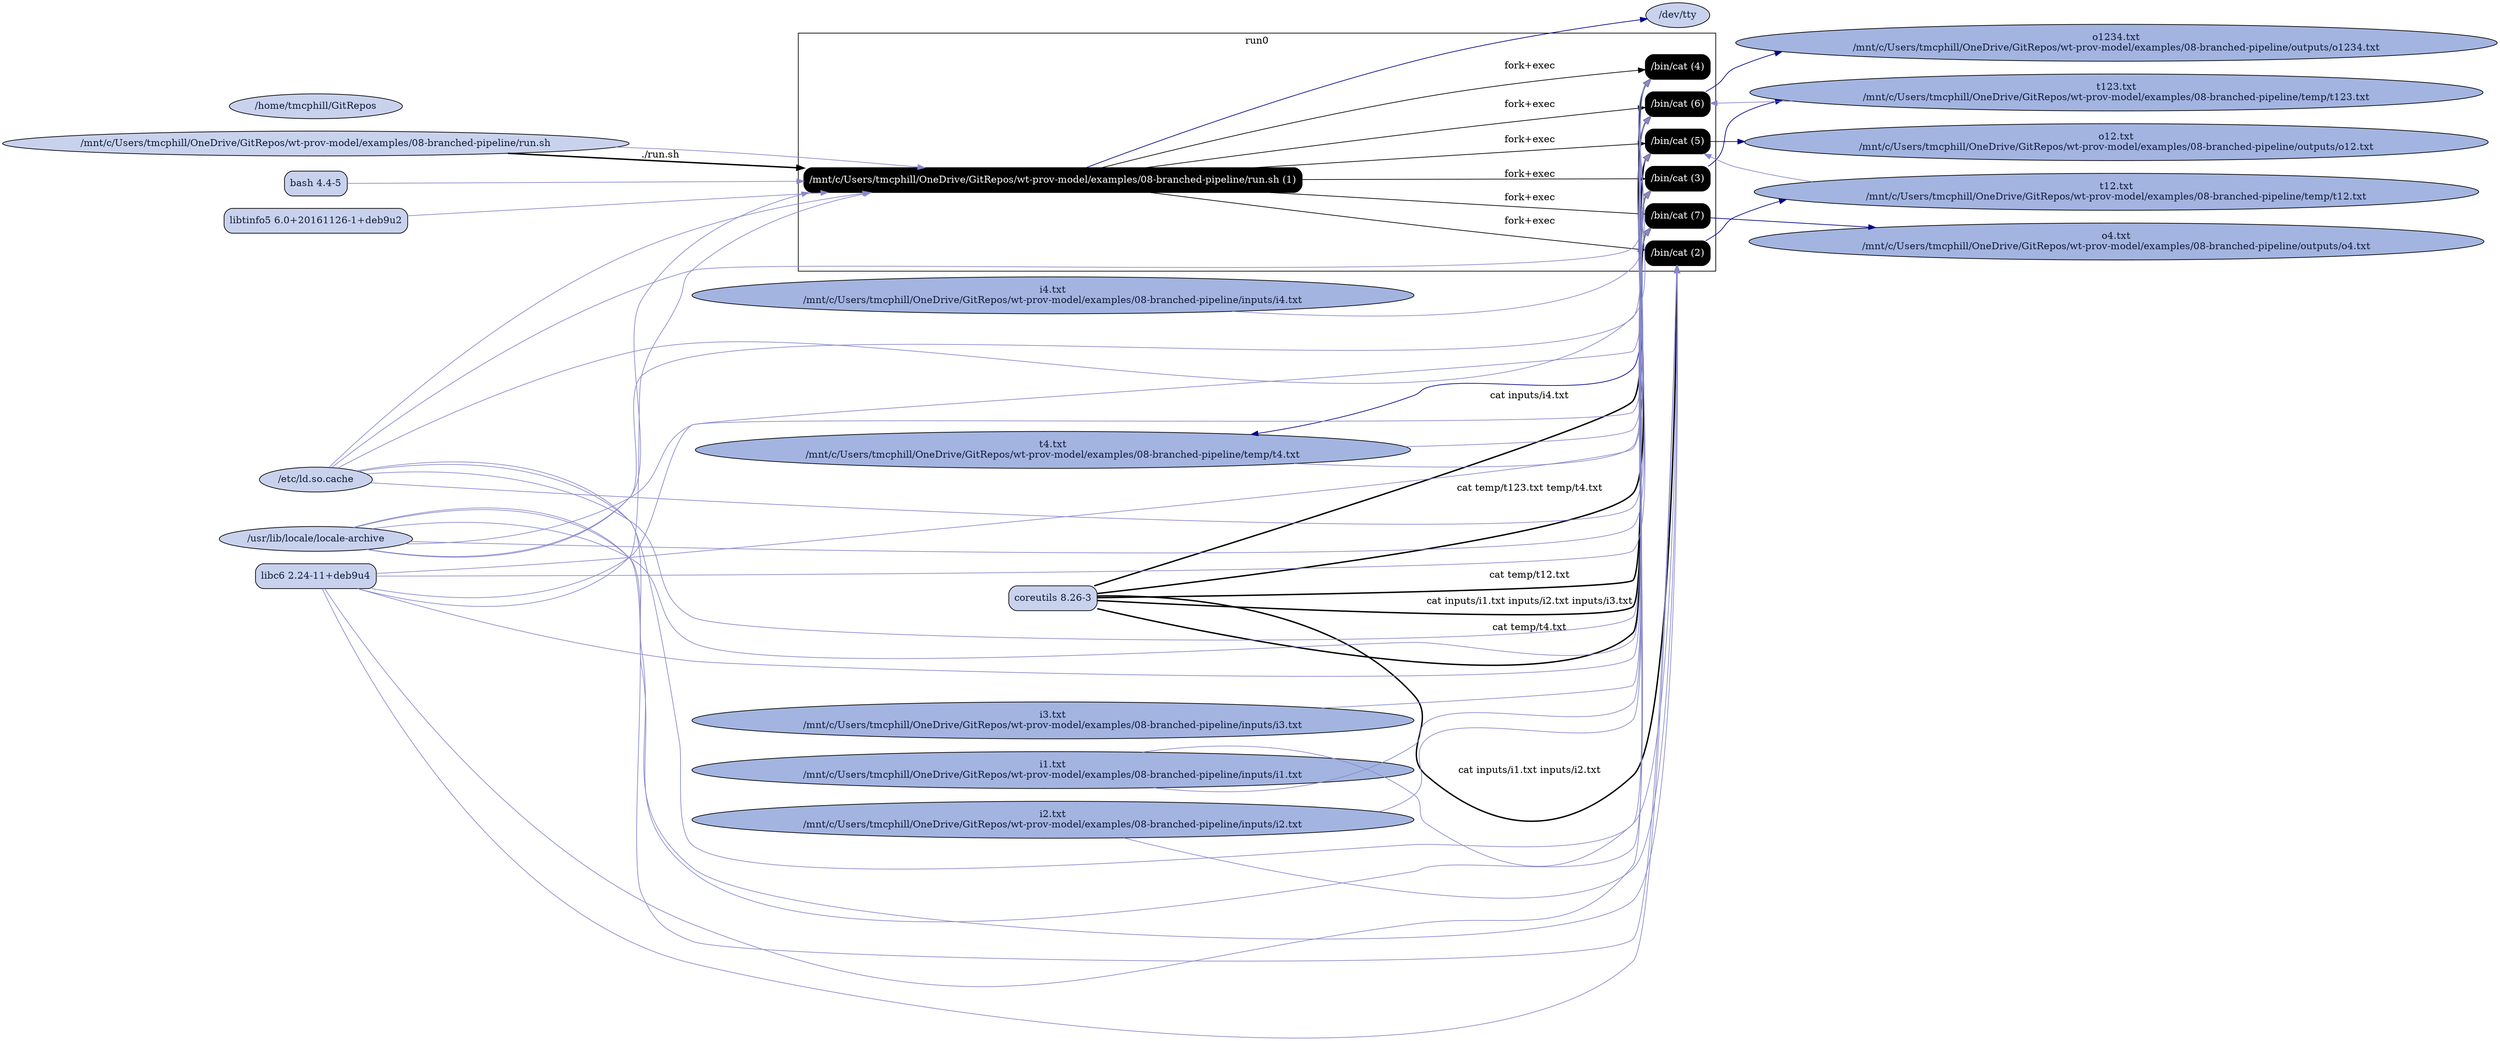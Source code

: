 digraph G {
    rankdir=LR;

    /* programs */
    node [shape=box fontcolor=white fillcolor=black style="filled,rounded"];
    subgraph cluster_run0 {
        label="run0";
        prog0 [label="/mnt/c/Users/tmcphill/OneDrive/GitRepos/wt-prov-model/examples/08-branched-pipeline/run.sh (1)"];
        prog1 [label="/bin/cat (2)"];
        prog0 -> prog1 [label="fork+exec"];
        prog2 [label="/bin/cat (3)"];
        prog0 -> prog2 [label="fork+exec"];
        prog3 [label="/bin/cat (4)"];
        prog0 -> prog3 [label="fork+exec"];
        prog4 [label="/bin/cat (5)"];
        prog0 -> prog4 [label="fork+exec"];
        prog5 [label="/bin/cat (6)"];
        prog0 -> prog5 [label="fork+exec"];
        prog6 [label="/bin/cat (7)"];
        prog0 -> prog6 [label="fork+exec"];
    }

    node [shape=ellipse fontcolor="#131C39" fillcolor="#C9D2ED"];

    /* system packages */
    "pkg bash" [shape=box,label="bash 4.4-5"];
    "pkg coreutils" [shape=box,label="coreutils 8.26-3"];
    "pkg libc6" [shape=box,label="libc6 2.24-11+deb9u4"];
    "pkg libtinfo5" [shape=box,label="libtinfo5 6.0+20161126-1+deb9u2"];

    /* other files */
    "/dev/tty";
    "/etc/ld.so.cache";
    "/home/tmcphill/GitRepos";
    "/mnt/c/Users/tmcphill/OneDrive/GitRepos/wt-prov-model/examples/08-branched-pipeline/inputs/i1.txt" [fillcolor="#A3B4E0", label="i1.txt\n/mnt/c/Users/tmcphill/OneDrive/GitRepos/wt-prov-model/examples/08-branched-pipeline/inputs/i1.txt"];
    "/mnt/c/Users/tmcphill/OneDrive/GitRepos/wt-prov-model/examples/08-branched-pipeline/inputs/i2.txt" [fillcolor="#A3B4E0", label="i2.txt\n/mnt/c/Users/tmcphill/OneDrive/GitRepos/wt-prov-model/examples/08-branched-pipeline/inputs/i2.txt"];
    "/mnt/c/Users/tmcphill/OneDrive/GitRepos/wt-prov-model/examples/08-branched-pipeline/inputs/i3.txt" [fillcolor="#A3B4E0", label="i3.txt\n/mnt/c/Users/tmcphill/OneDrive/GitRepos/wt-prov-model/examples/08-branched-pipeline/inputs/i3.txt"];
    "/mnt/c/Users/tmcphill/OneDrive/GitRepos/wt-prov-model/examples/08-branched-pipeline/inputs/i4.txt" [fillcolor="#A3B4E0", label="i4.txt\n/mnt/c/Users/tmcphill/OneDrive/GitRepos/wt-prov-model/examples/08-branched-pipeline/inputs/i4.txt"];
    "/mnt/c/Users/tmcphill/OneDrive/GitRepos/wt-prov-model/examples/08-branched-pipeline/outputs/o12.txt" [fillcolor="#A3B4E0", label="o12.txt\n/mnt/c/Users/tmcphill/OneDrive/GitRepos/wt-prov-model/examples/08-branched-pipeline/outputs/o12.txt"];
    "/mnt/c/Users/tmcphill/OneDrive/GitRepos/wt-prov-model/examples/08-branched-pipeline/outputs/o1234.txt" [fillcolor="#A3B4E0", label="o1234.txt\n/mnt/c/Users/tmcphill/OneDrive/GitRepos/wt-prov-model/examples/08-branched-pipeline/outputs/o1234.txt"];
    "/mnt/c/Users/tmcphill/OneDrive/GitRepos/wt-prov-model/examples/08-branched-pipeline/outputs/o4.txt" [fillcolor="#A3B4E0", label="o4.txt\n/mnt/c/Users/tmcphill/OneDrive/GitRepos/wt-prov-model/examples/08-branched-pipeline/outputs/o4.txt"];
    "/mnt/c/Users/tmcphill/OneDrive/GitRepos/wt-prov-model/examples/08-branched-pipeline/run.sh";
    "/mnt/c/Users/tmcphill/OneDrive/GitRepos/wt-prov-model/examples/08-branched-pipeline/temp/t12.txt" [fillcolor="#A3B4E0", label="t12.txt\n/mnt/c/Users/tmcphill/OneDrive/GitRepos/wt-prov-model/examples/08-branched-pipeline/temp/t12.txt"];
    "/mnt/c/Users/tmcphill/OneDrive/GitRepos/wt-prov-model/examples/08-branched-pipeline/temp/t123.txt" [fillcolor="#A3B4E0", label="t123.txt\n/mnt/c/Users/tmcphill/OneDrive/GitRepos/wt-prov-model/examples/08-branched-pipeline/temp/t123.txt"];
    "/mnt/c/Users/tmcphill/OneDrive/GitRepos/wt-prov-model/examples/08-branched-pipeline/temp/t4.txt" [fillcolor="#A3B4E0", label="t4.txt\n/mnt/c/Users/tmcphill/OneDrive/GitRepos/wt-prov-model/examples/08-branched-pipeline/temp/t4.txt"];
    "/usr/lib/locale/locale-archive";

    "/mnt/c/Users/tmcphill/OneDrive/GitRepos/wt-prov-model/examples/08-branched-pipeline/run.sh" -> prog0 [style=bold, label="./run.sh"];
    "pkg bash" -> prog0 [color="#8888CC"];
    "pkg libc6" -> prog0 [color="#8888CC"];
    "/etc/ld.so.cache" -> prog0 [color="#8888CC"];
    "pkg libtinfo5" -> prog0 [color="#8888CC"];
    prog0 -> "/dev/tty" [color="#000088"];
    "/usr/lib/locale/locale-archive" -> prog0 [color="#8888CC"];
    "/mnt/c/Users/tmcphill/OneDrive/GitRepos/wt-prov-model/examples/08-branched-pipeline/run.sh" -> prog0 [color="#8888CC"];
    prog1 -> "/mnt/c/Users/tmcphill/OneDrive/GitRepos/wt-prov-model/examples/08-branched-pipeline/temp/t12.txt" [color="#000088"];
    "pkg coreutils" -> prog1 [style=bold, label="cat inputs/i1.txt inputs/i2.txt"];
    "pkg libc6" -> prog1 [color="#8888CC"];
    "/etc/ld.so.cache" -> prog1 [color="#8888CC"];
    "/usr/lib/locale/locale-archive" -> prog1 [color="#8888CC"];
    "/mnt/c/Users/tmcphill/OneDrive/GitRepos/wt-prov-model/examples/08-branched-pipeline/inputs/i1.txt" -> prog1 [color="#8888CC"];
    "/mnt/c/Users/tmcphill/OneDrive/GitRepos/wt-prov-model/examples/08-branched-pipeline/inputs/i2.txt" -> prog1 [color="#8888CC"];
    prog2 -> "/mnt/c/Users/tmcphill/OneDrive/GitRepos/wt-prov-model/examples/08-branched-pipeline/temp/t123.txt" [color="#000088"];
    "pkg coreutils" -> prog2 [style=bold, label="cat inputs/i1.txt inputs/i2.txt inputs/i3.txt"];
    "pkg libc6" -> prog2 [color="#8888CC"];
    "/etc/ld.so.cache" -> prog2 [color="#8888CC"];
    "/usr/lib/locale/locale-archive" -> prog2 [color="#8888CC"];
    "/mnt/c/Users/tmcphill/OneDrive/GitRepos/wt-prov-model/examples/08-branched-pipeline/inputs/i1.txt" -> prog2 [color="#8888CC"];
    "/mnt/c/Users/tmcphill/OneDrive/GitRepos/wt-prov-model/examples/08-branched-pipeline/inputs/i2.txt" -> prog2 [color="#8888CC"];
    "/mnt/c/Users/tmcphill/OneDrive/GitRepos/wt-prov-model/examples/08-branched-pipeline/inputs/i3.txt" -> prog2 [color="#8888CC"];
    prog3 -> "/mnt/c/Users/tmcphill/OneDrive/GitRepos/wt-prov-model/examples/08-branched-pipeline/temp/t4.txt" [color="#000088"];
    "pkg coreutils" -> prog3 [style=bold, label="cat inputs/i4.txt"];
    "pkg libc6" -> prog3 [color="#8888CC"];
    "/etc/ld.so.cache" -> prog3 [color="#8888CC"];
    "/usr/lib/locale/locale-archive" -> prog3 [color="#8888CC"];
    "/mnt/c/Users/tmcphill/OneDrive/GitRepos/wt-prov-model/examples/08-branched-pipeline/inputs/i4.txt" -> prog3 [color="#8888CC"];
    prog4 -> "/mnt/c/Users/tmcphill/OneDrive/GitRepos/wt-prov-model/examples/08-branched-pipeline/outputs/o12.txt" [color="#000088"];
    "pkg coreutils" -> prog4 [style=bold, label="cat temp/t12.txt"];
    "pkg libc6" -> prog4 [color="#8888CC"];
    "/etc/ld.so.cache" -> prog4 [color="#8888CC"];
    "/usr/lib/locale/locale-archive" -> prog4 [color="#8888CC"];
    "/mnt/c/Users/tmcphill/OneDrive/GitRepos/wt-prov-model/examples/08-branched-pipeline/temp/t12.txt" -> prog4 [color="#8888CC"];
    prog5 -> "/mnt/c/Users/tmcphill/OneDrive/GitRepos/wt-prov-model/examples/08-branched-pipeline/outputs/o1234.txt" [color="#000088"];
    "pkg coreutils" -> prog5 [style=bold, label="cat temp/t123.txt temp/t4.txt"];
    "pkg libc6" -> prog5 [color="#8888CC"];
    "/etc/ld.so.cache" -> prog5 [color="#8888CC"];
    "/usr/lib/locale/locale-archive" -> prog5 [color="#8888CC"];
    "/mnt/c/Users/tmcphill/OneDrive/GitRepos/wt-prov-model/examples/08-branched-pipeline/temp/t123.txt" -> prog5 [color="#8888CC"];
    "/mnt/c/Users/tmcphill/OneDrive/GitRepos/wt-prov-model/examples/08-branched-pipeline/temp/t4.txt" -> prog5 [color="#8888CC"];
    prog6 -> "/mnt/c/Users/tmcphill/OneDrive/GitRepos/wt-prov-model/examples/08-branched-pipeline/outputs/o4.txt" [color="#000088"];
    "pkg coreutils" -> prog6 [style=bold, label="cat temp/t4.txt"];
    "pkg libc6" -> prog6 [color="#8888CC"];
    "/etc/ld.so.cache" -> prog6 [color="#8888CC"];
    "/usr/lib/locale/locale-archive" -> prog6 [color="#8888CC"];
    "/mnt/c/Users/tmcphill/OneDrive/GitRepos/wt-prov-model/examples/08-branched-pipeline/temp/t4.txt" -> prog6 [color="#8888CC"];
}
